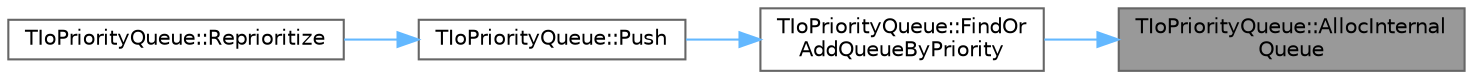 digraph "TIoPriorityQueue::AllocInternalQueue"
{
 // INTERACTIVE_SVG=YES
 // LATEX_PDF_SIZE
  bgcolor="transparent";
  edge [fontname=Helvetica,fontsize=10,labelfontname=Helvetica,labelfontsize=10];
  node [fontname=Helvetica,fontsize=10,shape=box,height=0.2,width=0.4];
  rankdir="RL";
  Node1 [id="Node000001",label="TIoPriorityQueue::AllocInternal\lQueue",height=0.2,width=0.4,color="gray40", fillcolor="grey60", style="filled", fontcolor="black",tooltip=" "];
  Node1 -> Node2 [id="edge1_Node000001_Node000002",dir="back",color="steelblue1",style="solid",tooltip=" "];
  Node2 [id="Node000002",label="TIoPriorityQueue::FindOr\lAddQueueByPriority",height=0.2,width=0.4,color="grey40", fillcolor="white", style="filled",URL="$dd/d5a/classTIoPriorityQueue.html#a0125b1cd5e39fd3c4b4cccd05ff26b3e",tooltip=" "];
  Node2 -> Node3 [id="edge2_Node000002_Node000003",dir="back",color="steelblue1",style="solid",tooltip=" "];
  Node3 [id="Node000003",label="TIoPriorityQueue::Push",height=0.2,width=0.4,color="grey40", fillcolor="white", style="filled",URL="$dd/d5a/classTIoPriorityQueue.html#af0503285358d3f067423c40c8cd252c7",tooltip=" "];
  Node3 -> Node4 [id="edge3_Node000003_Node000004",dir="back",color="steelblue1",style="solid",tooltip=" "];
  Node4 [id="Node000004",label="TIoPriorityQueue::Reprioritize",height=0.2,width=0.4,color="grey40", fillcolor="white", style="filled",URL="$dd/d5a/classTIoPriorityQueue.html#ab78e545c7c0da6e85e16f55039e44f06",tooltip=" "];
}
